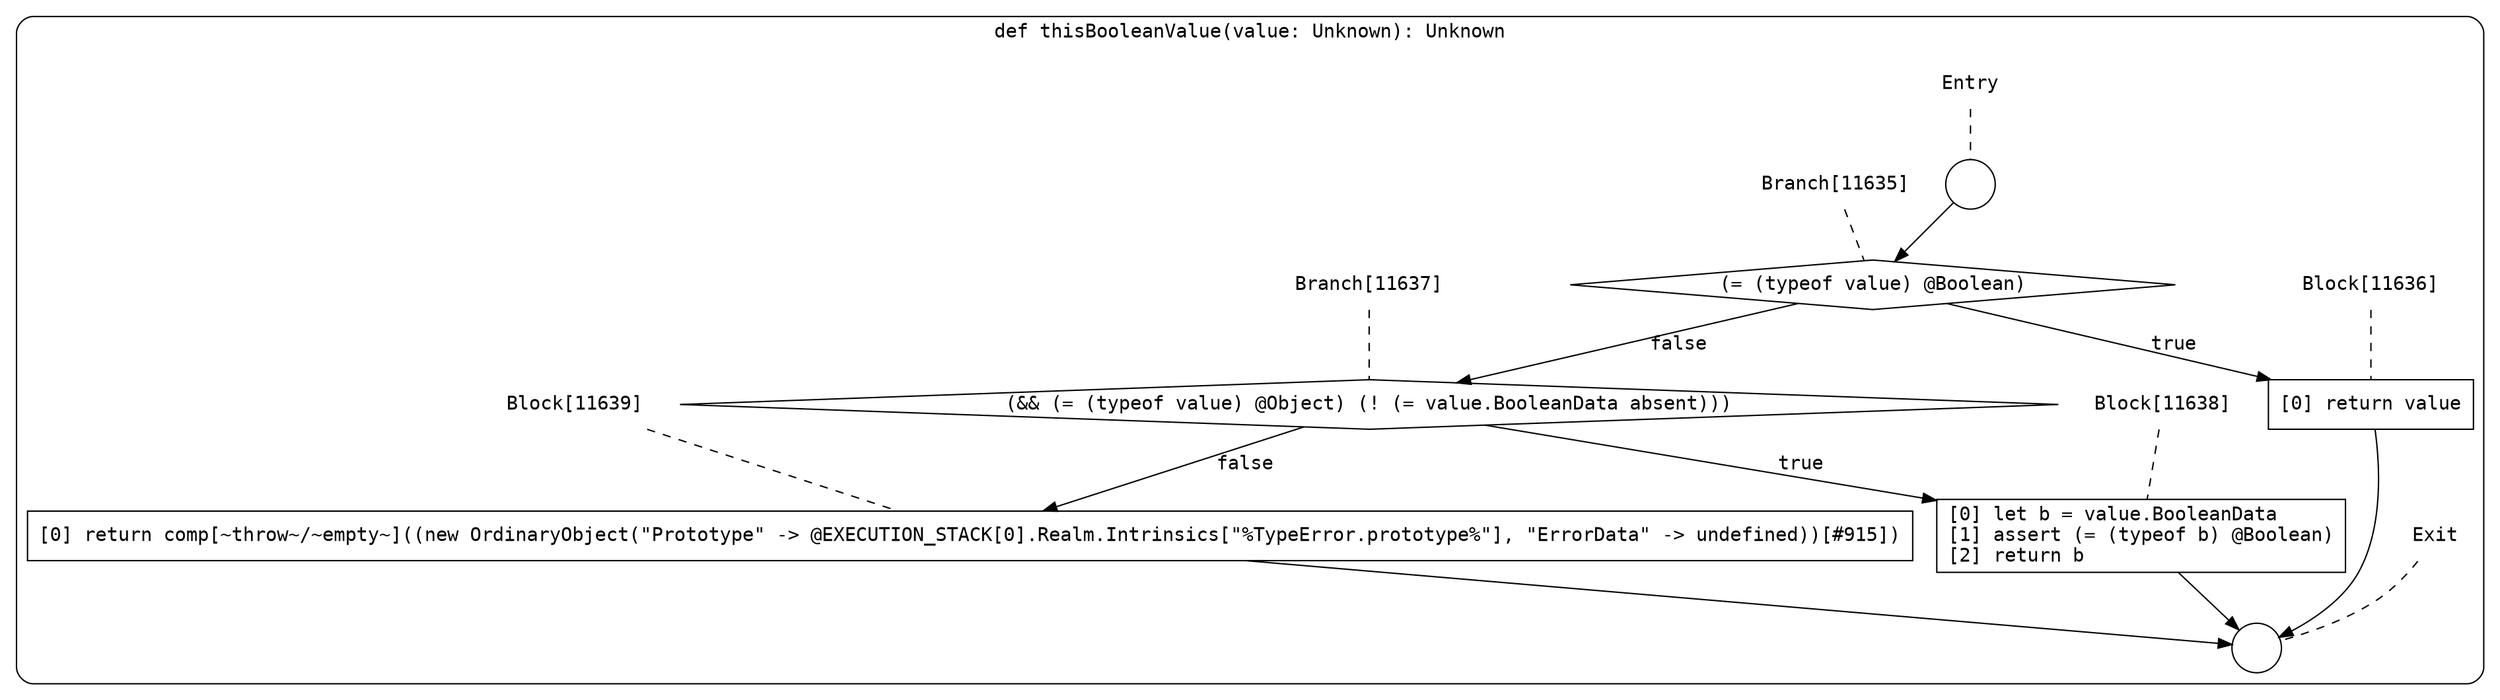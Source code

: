 digraph {
  graph [fontname = "Consolas"]
  node [fontname = "Consolas"]
  edge [fontname = "Consolas"]
  subgraph cluster2041 {
    label = "def thisBooleanValue(value: Unknown): Unknown"
    style = rounded
    cluster2041_entry_name [shape=none, label=<<font color="black">Entry</font>>]
    cluster2041_entry_name -> cluster2041_entry [arrowhead=none, color="black", style=dashed]
    cluster2041_entry [shape=circle label=" " color="black" fillcolor="white" style=filled]
    cluster2041_entry -> node11635 [color="black"]
    cluster2041_exit_name [shape=none, label=<<font color="black">Exit</font>>]
    cluster2041_exit_name -> cluster2041_exit [arrowhead=none, color="black", style=dashed]
    cluster2041_exit [shape=circle label=" " color="black" fillcolor="white" style=filled]
    node11635_name [shape=none, label=<<font color="black">Branch[11635]</font>>]
    node11635_name -> node11635 [arrowhead=none, color="black", style=dashed]
    node11635 [shape=diamond, label=<<font color="black">(= (typeof value) @Boolean)</font>> color="black" fillcolor="white", style=filled]
    node11635 -> node11636 [label=<<font color="black">true</font>> color="black"]
    node11635 -> node11637 [label=<<font color="black">false</font>> color="black"]
    node11636_name [shape=none, label=<<font color="black">Block[11636]</font>>]
    node11636_name -> node11636 [arrowhead=none, color="black", style=dashed]
    node11636 [shape=box, label=<<font color="black">[0] return value<BR ALIGN="LEFT"/></font>> color="black" fillcolor="white", style=filled]
    node11636 -> cluster2041_exit [color="black"]
    node11637_name [shape=none, label=<<font color="black">Branch[11637]</font>>]
    node11637_name -> node11637 [arrowhead=none, color="black", style=dashed]
    node11637 [shape=diamond, label=<<font color="black">(&amp;&amp; (= (typeof value) @Object) (! (= value.BooleanData absent)))</font>> color="black" fillcolor="white", style=filled]
    node11637 -> node11638 [label=<<font color="black">true</font>> color="black"]
    node11637 -> node11639 [label=<<font color="black">false</font>> color="black"]
    node11638_name [shape=none, label=<<font color="black">Block[11638]</font>>]
    node11638_name -> node11638 [arrowhead=none, color="black", style=dashed]
    node11638 [shape=box, label=<<font color="black">[0] let b = value.BooleanData<BR ALIGN="LEFT"/>[1] assert (= (typeof b) @Boolean)<BR ALIGN="LEFT"/>[2] return b<BR ALIGN="LEFT"/></font>> color="black" fillcolor="white", style=filled]
    node11638 -> cluster2041_exit [color="black"]
    node11639_name [shape=none, label=<<font color="black">Block[11639]</font>>]
    node11639_name -> node11639 [arrowhead=none, color="black", style=dashed]
    node11639 [shape=box, label=<<font color="black">[0] return comp[~throw~/~empty~]((new OrdinaryObject(&quot;Prototype&quot; -&gt; @EXECUTION_STACK[0].Realm.Intrinsics[&quot;%TypeError.prototype%&quot;], &quot;ErrorData&quot; -&gt; undefined))[#915])<BR ALIGN="LEFT"/></font>> color="black" fillcolor="white", style=filled]
    node11639 -> cluster2041_exit [color="black"]
  }
}
